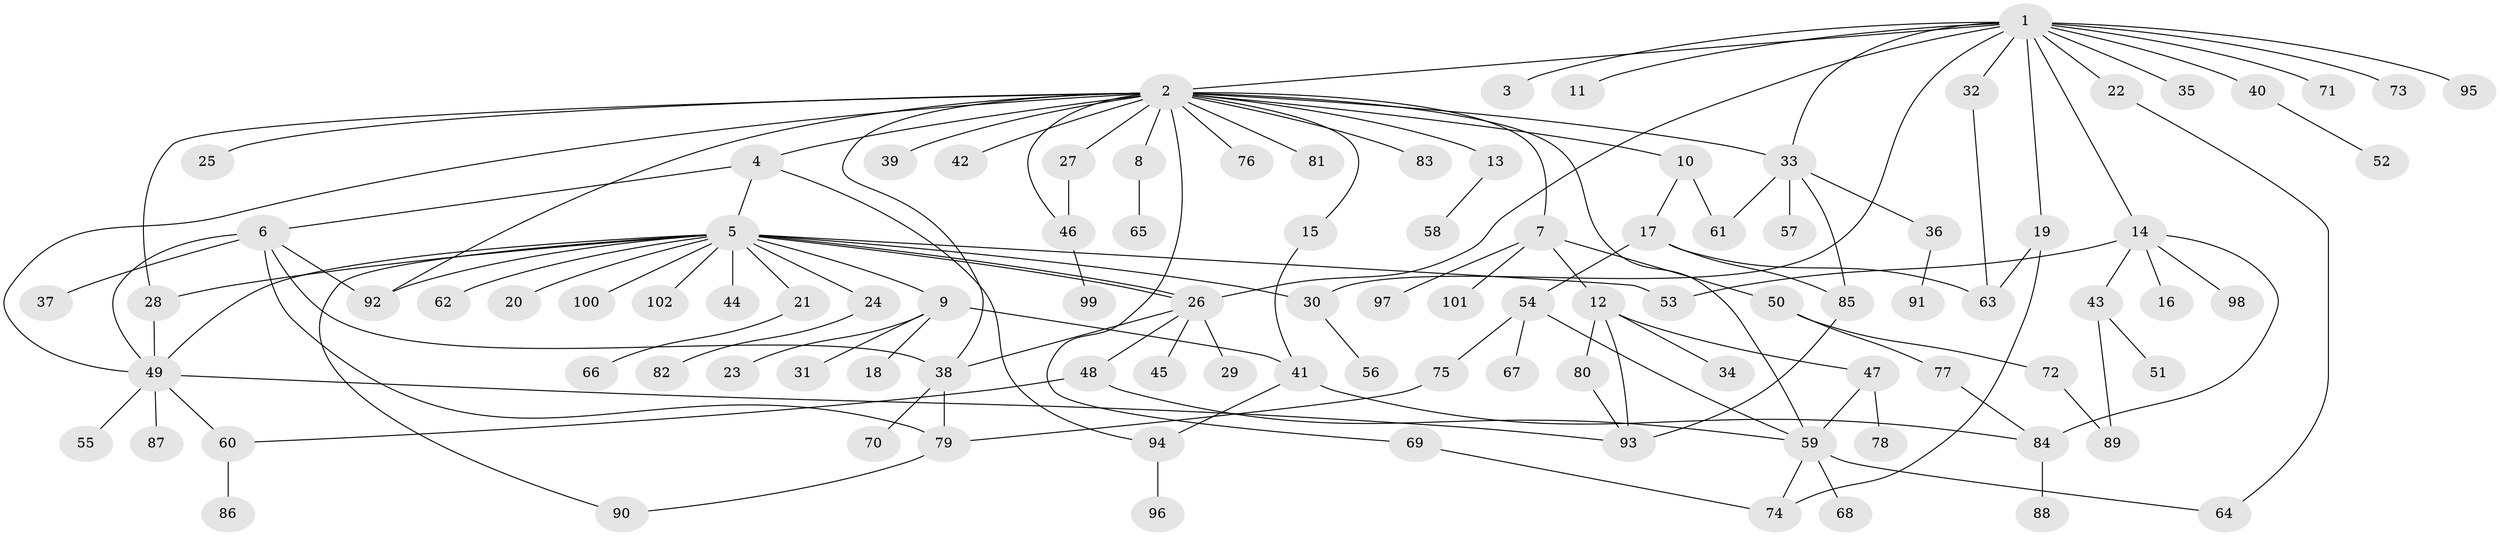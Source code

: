 // coarse degree distribution, {3: 0.21568627450980393, 1: 0.39215686274509803, 13: 0.0196078431372549, 4: 0.11764705882352941, 2: 0.11764705882352941, 5: 0.058823529411764705, 14: 0.0196078431372549, 6: 0.0392156862745098, 19: 0.0196078431372549}
// Generated by graph-tools (version 1.1) at 2025/36/03/04/25 23:36:40]
// undirected, 102 vertices, 137 edges
graph export_dot {
  node [color=gray90,style=filled];
  1;
  2;
  3;
  4;
  5;
  6;
  7;
  8;
  9;
  10;
  11;
  12;
  13;
  14;
  15;
  16;
  17;
  18;
  19;
  20;
  21;
  22;
  23;
  24;
  25;
  26;
  27;
  28;
  29;
  30;
  31;
  32;
  33;
  34;
  35;
  36;
  37;
  38;
  39;
  40;
  41;
  42;
  43;
  44;
  45;
  46;
  47;
  48;
  49;
  50;
  51;
  52;
  53;
  54;
  55;
  56;
  57;
  58;
  59;
  60;
  61;
  62;
  63;
  64;
  65;
  66;
  67;
  68;
  69;
  70;
  71;
  72;
  73;
  74;
  75;
  76;
  77;
  78;
  79;
  80;
  81;
  82;
  83;
  84;
  85;
  86;
  87;
  88;
  89;
  90;
  91;
  92;
  93;
  94;
  95;
  96;
  97;
  98;
  99;
  100;
  101;
  102;
  1 -- 2;
  1 -- 3;
  1 -- 11;
  1 -- 14;
  1 -- 19;
  1 -- 22;
  1 -- 26;
  1 -- 30;
  1 -- 32;
  1 -- 33;
  1 -- 35;
  1 -- 40;
  1 -- 71;
  1 -- 73;
  1 -- 95;
  2 -- 4;
  2 -- 7;
  2 -- 8;
  2 -- 10;
  2 -- 13;
  2 -- 15;
  2 -- 25;
  2 -- 27;
  2 -- 28;
  2 -- 33;
  2 -- 38;
  2 -- 39;
  2 -- 42;
  2 -- 46;
  2 -- 49;
  2 -- 59;
  2 -- 69;
  2 -- 76;
  2 -- 81;
  2 -- 83;
  2 -- 92;
  4 -- 5;
  4 -- 6;
  4 -- 94;
  5 -- 9;
  5 -- 20;
  5 -- 21;
  5 -- 24;
  5 -- 26;
  5 -- 26;
  5 -- 28;
  5 -- 30;
  5 -- 44;
  5 -- 49;
  5 -- 53;
  5 -- 62;
  5 -- 90;
  5 -- 92;
  5 -- 100;
  5 -- 102;
  6 -- 37;
  6 -- 38;
  6 -- 49;
  6 -- 79;
  6 -- 92;
  7 -- 12;
  7 -- 50;
  7 -- 97;
  7 -- 101;
  8 -- 65;
  9 -- 18;
  9 -- 23;
  9 -- 31;
  9 -- 41;
  10 -- 17;
  10 -- 61;
  12 -- 34;
  12 -- 47;
  12 -- 80;
  12 -- 93;
  13 -- 58;
  14 -- 16;
  14 -- 43;
  14 -- 53;
  14 -- 84;
  14 -- 98;
  15 -- 41;
  17 -- 54;
  17 -- 63;
  17 -- 85;
  19 -- 63;
  19 -- 74;
  21 -- 66;
  22 -- 64;
  24 -- 82;
  26 -- 29;
  26 -- 38;
  26 -- 45;
  26 -- 48;
  27 -- 46;
  28 -- 49;
  30 -- 56;
  32 -- 63;
  33 -- 36;
  33 -- 57;
  33 -- 61;
  33 -- 85;
  36 -- 91;
  38 -- 70;
  38 -- 79;
  40 -- 52;
  41 -- 84;
  41 -- 94;
  43 -- 51;
  43 -- 89;
  46 -- 99;
  47 -- 59;
  47 -- 78;
  48 -- 59;
  48 -- 60;
  49 -- 55;
  49 -- 60;
  49 -- 87;
  49 -- 93;
  50 -- 72;
  50 -- 77;
  54 -- 59;
  54 -- 67;
  54 -- 75;
  59 -- 64;
  59 -- 68;
  59 -- 74;
  60 -- 86;
  69 -- 74;
  72 -- 89;
  75 -- 79;
  77 -- 84;
  79 -- 90;
  80 -- 93;
  84 -- 88;
  85 -- 93;
  94 -- 96;
}
